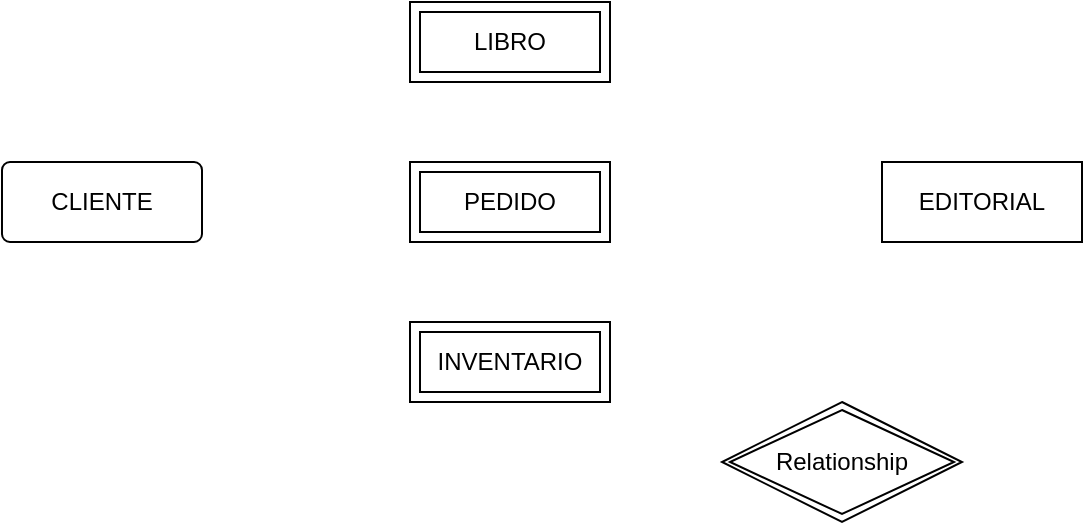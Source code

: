 <mxfile version="26.2.14">
  <diagram name="Página-1" id="YC7Uf-CwxQeIiHKYflgC">
    <mxGraphModel dx="786" dy="445" grid="1" gridSize="10" guides="1" tooltips="1" connect="1" arrows="1" fold="1" page="1" pageScale="1" pageWidth="827" pageHeight="1169" math="0" shadow="0">
      <root>
        <mxCell id="0" />
        <mxCell id="1" parent="0" />
        <mxCell id="iIZOUwd8E69kizK7sPPk-4" value="CLIENTE" style="rounded=1;arcSize=10;whiteSpace=wrap;html=1;align=center;" parent="1" vertex="1">
          <mxGeometry x="110" y="160" width="100" height="40" as="geometry" />
        </mxCell>
        <mxCell id="qkv7-VJ69f-b9pE7p3Wi-1" value="PEDIDO" style="shape=ext;margin=3;double=1;whiteSpace=wrap;html=1;align=center;" vertex="1" parent="1">
          <mxGeometry x="314" y="160" width="100" height="40" as="geometry" />
        </mxCell>
        <mxCell id="qkv7-VJ69f-b9pE7p3Wi-2" value="EDITORIAL" style="whiteSpace=wrap;html=1;align=center;" vertex="1" parent="1">
          <mxGeometry x="550" y="160" width="100" height="40" as="geometry" />
        </mxCell>
        <mxCell id="qkv7-VJ69f-b9pE7p3Wi-3" value="LIBRO" style="shape=ext;margin=3;double=1;whiteSpace=wrap;html=1;align=center;" vertex="1" parent="1">
          <mxGeometry x="314" y="80" width="100" height="40" as="geometry" />
        </mxCell>
        <mxCell id="qkv7-VJ69f-b9pE7p3Wi-4" value="INVENTARIO" style="shape=ext;margin=3;double=1;whiteSpace=wrap;html=1;align=center;" vertex="1" parent="1">
          <mxGeometry x="314" y="240" width="100" height="40" as="geometry" />
        </mxCell>
        <mxCell id="qkv7-VJ69f-b9pE7p3Wi-5" value="Relationship" style="shape=rhombus;double=1;perimeter=rhombusPerimeter;whiteSpace=wrap;html=1;align=center;" vertex="1" parent="1">
          <mxGeometry x="470" y="280" width="120" height="60" as="geometry" />
        </mxCell>
      </root>
    </mxGraphModel>
  </diagram>
</mxfile>
